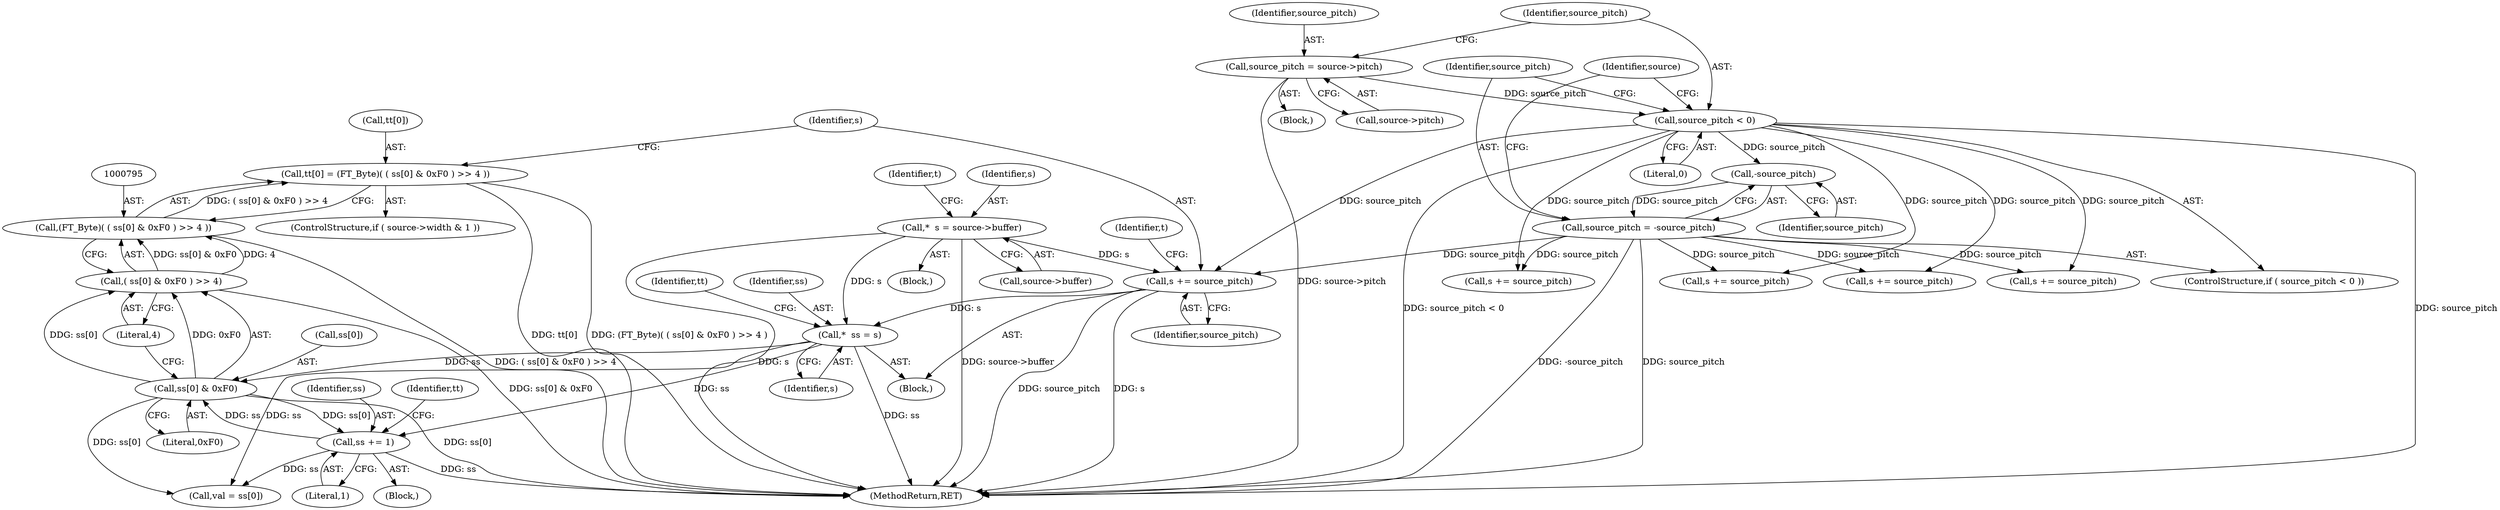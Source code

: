 digraph "0_savannah_b3500af717010137046ec4076d1e1c0641e33727@array" {
"1000790" [label="(Call,tt[0] = (FT_Byte)( ( ss[0] & 0xF0 ) >> 4 ))"];
"1000794" [label="(Call,(FT_Byte)( ( ss[0] & 0xF0 ) >> 4 ))"];
"1000796" [label="(Call,( ss[0] & 0xF0 ) >> 4)"];
"1000797" [label="(Call,ss[0] & 0xF0)"];
"1000730" [label="(Call,*  ss = s)"];
"1000700" [label="(Call,*  s = source->buffer)"];
"1000803" [label="(Call,s += source_pitch)"];
"1000275" [label="(Call,source_pitch < 0)"];
"1000269" [label="(Call,source_pitch = source->pitch)"];
"1000278" [label="(Call,source_pitch = -source_pitch)"];
"1000280" [label="(Call,-source_pitch)"];
"1000778" [label="(Call,ss += 1)"];
"1000269" [label="(Call,source_pitch = source->pitch)"];
"1000791" [label="(Call,tt[0])"];
"1000730" [label="(Call,*  ss = s)"];
"1000797" [label="(Call,ss[0] & 0xF0)"];
"1000731" [label="(Identifier,ss)"];
"1000274" [label="(ControlStructure,if ( source_pitch < 0 ))"];
"1000280" [label="(Call,-source_pitch)"];
"1000751" [label="(Block,)"];
"1000735" [label="(Identifier,tt)"];
"1000698" [label="(Block,)"];
"1000702" [label="(Call,source->buffer)"];
"1000110" [label="(Block,)"];
"1000701" [label="(Identifier,s)"];
"1000732" [label="(Identifier,s)"];
"1000275" [label="(Call,source_pitch < 0)"];
"1000278" [label="(Call,source_pitch = -source_pitch)"];
"1000794" [label="(Call,(FT_Byte)( ( ss[0] & 0xF0 ) >> 4 ))"];
"1000798" [label="(Call,ss[0])"];
"1000271" [label="(Call,source->pitch)"];
"1000804" [label="(Identifier,s)"];
"1000779" [label="(Identifier,ss)"];
"1000270" [label="(Identifier,source_pitch)"];
"1000778" [label="(Call,ss += 1)"];
"1000277" [label="(Literal,0)"];
"1000803" [label="(Call,s += source_pitch)"];
"1000782" [label="(Identifier,tt)"];
"1000805" [label="(Identifier,source_pitch)"];
"1000284" [label="(Identifier,source)"];
"1000885" [label="(MethodReturn,RET)"];
"1000276" [label="(Identifier,source_pitch)"];
"1000281" [label="(Identifier,source_pitch)"];
"1000790" [label="(Call,tt[0] = (FT_Byte)( ( ss[0] & 0xF0 ) >> 4 ))"];
"1000707" [label="(Identifier,t)"];
"1000875" [label="(Call,s += source_pitch)"];
"1000700" [label="(Call,*  s = source->buffer)"];
"1000802" [label="(Literal,4)"];
"1000784" [label="(ControlStructure,if ( source->width & 1 ))"];
"1000807" [label="(Identifier,t)"];
"1000801" [label="(Literal,0xF0)"];
"1000690" [label="(Call,s += source_pitch)"];
"1000481" [label="(Call,s += source_pitch)"];
"1000728" [label="(Block,)"];
"1000279" [label="(Identifier,source_pitch)"];
"1000796" [label="(Call,( ss[0] & 0xF0 ) >> 4)"];
"1000780" [label="(Literal,1)"];
"1000753" [label="(Call,val = ss[0])"];
"1000532" [label="(Call,s += source_pitch)"];
"1000790" -> "1000784"  [label="AST: "];
"1000790" -> "1000794"  [label="CFG: "];
"1000791" -> "1000790"  [label="AST: "];
"1000794" -> "1000790"  [label="AST: "];
"1000804" -> "1000790"  [label="CFG: "];
"1000790" -> "1000885"  [label="DDG: tt[0]"];
"1000790" -> "1000885"  [label="DDG: (FT_Byte)( ( ss[0] & 0xF0 ) >> 4 )"];
"1000794" -> "1000790"  [label="DDG: ( ss[0] & 0xF0 ) >> 4"];
"1000794" -> "1000796"  [label="CFG: "];
"1000795" -> "1000794"  [label="AST: "];
"1000796" -> "1000794"  [label="AST: "];
"1000794" -> "1000885"  [label="DDG: ( ss[0] & 0xF0 ) >> 4"];
"1000796" -> "1000794"  [label="DDG: ss[0] & 0xF0"];
"1000796" -> "1000794"  [label="DDG: 4"];
"1000796" -> "1000802"  [label="CFG: "];
"1000797" -> "1000796"  [label="AST: "];
"1000802" -> "1000796"  [label="AST: "];
"1000796" -> "1000885"  [label="DDG: ss[0] & 0xF0"];
"1000797" -> "1000796"  [label="DDG: ss[0]"];
"1000797" -> "1000796"  [label="DDG: 0xF0"];
"1000797" -> "1000801"  [label="CFG: "];
"1000798" -> "1000797"  [label="AST: "];
"1000801" -> "1000797"  [label="AST: "];
"1000802" -> "1000797"  [label="CFG: "];
"1000797" -> "1000885"  [label="DDG: ss[0]"];
"1000797" -> "1000753"  [label="DDG: ss[0]"];
"1000797" -> "1000778"  [label="DDG: ss[0]"];
"1000730" -> "1000797"  [label="DDG: ss"];
"1000778" -> "1000797"  [label="DDG: ss"];
"1000730" -> "1000728"  [label="AST: "];
"1000730" -> "1000732"  [label="CFG: "];
"1000731" -> "1000730"  [label="AST: "];
"1000732" -> "1000730"  [label="AST: "];
"1000735" -> "1000730"  [label="CFG: "];
"1000730" -> "1000885"  [label="DDG: ss"];
"1000700" -> "1000730"  [label="DDG: s"];
"1000803" -> "1000730"  [label="DDG: s"];
"1000730" -> "1000753"  [label="DDG: ss"];
"1000730" -> "1000778"  [label="DDG: ss"];
"1000700" -> "1000698"  [label="AST: "];
"1000700" -> "1000702"  [label="CFG: "];
"1000701" -> "1000700"  [label="AST: "];
"1000702" -> "1000700"  [label="AST: "];
"1000707" -> "1000700"  [label="CFG: "];
"1000700" -> "1000885"  [label="DDG: s"];
"1000700" -> "1000885"  [label="DDG: source->buffer"];
"1000700" -> "1000803"  [label="DDG: s"];
"1000803" -> "1000728"  [label="AST: "];
"1000803" -> "1000805"  [label="CFG: "];
"1000804" -> "1000803"  [label="AST: "];
"1000805" -> "1000803"  [label="AST: "];
"1000807" -> "1000803"  [label="CFG: "];
"1000803" -> "1000885"  [label="DDG: source_pitch"];
"1000803" -> "1000885"  [label="DDG: s"];
"1000275" -> "1000803"  [label="DDG: source_pitch"];
"1000278" -> "1000803"  [label="DDG: source_pitch"];
"1000275" -> "1000274"  [label="AST: "];
"1000275" -> "1000277"  [label="CFG: "];
"1000276" -> "1000275"  [label="AST: "];
"1000277" -> "1000275"  [label="AST: "];
"1000279" -> "1000275"  [label="CFG: "];
"1000284" -> "1000275"  [label="CFG: "];
"1000275" -> "1000885"  [label="DDG: source_pitch < 0"];
"1000275" -> "1000885"  [label="DDG: source_pitch"];
"1000269" -> "1000275"  [label="DDG: source_pitch"];
"1000275" -> "1000280"  [label="DDG: source_pitch"];
"1000275" -> "1000481"  [label="DDG: source_pitch"];
"1000275" -> "1000532"  [label="DDG: source_pitch"];
"1000275" -> "1000690"  [label="DDG: source_pitch"];
"1000275" -> "1000875"  [label="DDG: source_pitch"];
"1000269" -> "1000110"  [label="AST: "];
"1000269" -> "1000271"  [label="CFG: "];
"1000270" -> "1000269"  [label="AST: "];
"1000271" -> "1000269"  [label="AST: "];
"1000276" -> "1000269"  [label="CFG: "];
"1000269" -> "1000885"  [label="DDG: source->pitch"];
"1000278" -> "1000274"  [label="AST: "];
"1000278" -> "1000280"  [label="CFG: "];
"1000279" -> "1000278"  [label="AST: "];
"1000280" -> "1000278"  [label="AST: "];
"1000284" -> "1000278"  [label="CFG: "];
"1000278" -> "1000885"  [label="DDG: -source_pitch"];
"1000278" -> "1000885"  [label="DDG: source_pitch"];
"1000280" -> "1000278"  [label="DDG: source_pitch"];
"1000278" -> "1000481"  [label="DDG: source_pitch"];
"1000278" -> "1000532"  [label="DDG: source_pitch"];
"1000278" -> "1000690"  [label="DDG: source_pitch"];
"1000278" -> "1000875"  [label="DDG: source_pitch"];
"1000280" -> "1000281"  [label="CFG: "];
"1000281" -> "1000280"  [label="AST: "];
"1000778" -> "1000751"  [label="AST: "];
"1000778" -> "1000780"  [label="CFG: "];
"1000779" -> "1000778"  [label="AST: "];
"1000780" -> "1000778"  [label="AST: "];
"1000782" -> "1000778"  [label="CFG: "];
"1000778" -> "1000885"  [label="DDG: ss"];
"1000778" -> "1000753"  [label="DDG: ss"];
}
